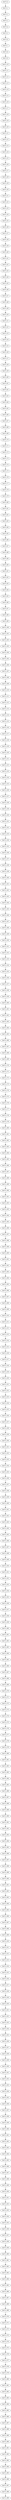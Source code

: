 digraph G {
test75_0->test75_1;
test75_1->test75_2;
test75_2->test75_3;
test75_3->test75_4;
test75_4->test75_5;
test75_5->test75_6;
test75_6->test75_7;
test75_7->test75_8;
test75_8->test75_9;
test75_9->test75_10;
test75_10->test75_11;
test75_11->test75_12;
test75_12->test75_13;
test75_13->test75_14;
test75_14->test75_15;
test75_15->test75_16;
test75_16->test75_17;
test75_17->test75_18;
test75_18->test75_19;
test75_19->test75_20;
test75_20->test75_21;
test75_21->test75_22;
test75_22->test75_23;
test75_23->test75_24;
test75_24->test75_25;
test75_25->test75_26;
test75_26->test75_27;
test75_27->test75_28;
test75_28->test75_29;
test75_29->test75_30;
test75_30->test75_31;
test75_31->test75_32;
test75_32->test75_33;
test75_33->test75_34;
test75_34->test75_35;
test75_35->test75_36;
test75_36->test75_37;
test75_37->test75_38;
test75_38->test75_39;
test75_39->test75_40;
test75_40->test75_41;
test75_41->test75_42;
test75_42->test75_43;
test75_43->test75_44;
test75_44->test75_45;
test75_45->test75_46;
test75_46->test75_47;
test75_47->test75_48;
test75_48->test75_49;
test75_49->test75_50;
test75_50->test75_51;
test75_51->test75_52;
test75_52->test75_53;
test75_53->test75_54;
test75_54->test75_55;
test75_55->test75_56;
test75_56->test75_57;
test75_57->test75_58;
test75_58->test75_59;
test75_59->test75_60;
test75_60->test75_61;
test75_61->test75_62;
test75_62->test75_63;
test75_63->test75_64;
test75_64->test75_65;
test75_65->test75_66;
test75_66->test75_67;
test75_67->test75_68;
test75_68->test75_69;
test75_69->test75_70;
test75_70->test75_71;
test75_71->test75_72;
test75_72->test75_73;
test75_73->test75_74;
test75_74->test75_75;
test75_75->test75_76;
test75_76->test75_77;
test75_77->test75_78;
test75_78->test75_79;
test75_79->test75_80;
test75_80->test75_81;
test75_81->test75_82;
test75_82->test75_83;
test75_83->test75_84;
test75_84->test75_85;
test75_85->test75_86;
test75_86->test75_87;
test75_87->test75_88;
test75_88->test75_89;
test75_89->test75_90;
test75_90->test75_91;
test75_91->test75_92;
test75_92->test75_93;
test75_93->test75_94;
test75_94->test75_95;
test75_95->test75_96;
test75_96->test75_97;
test75_97->test75_98;
test75_98->test75_99;
test75_99->test75_100;
test75_100->test75_101;
test75_101->test75_102;
test75_102->test75_103;
test75_103->test75_104;
test75_104->test75_105;
test75_105->test75_106;
test75_106->test75_107;
test75_107->test75_108;
test75_108->test75_109;
test75_109->test75_110;
test75_110->test75_111;
test75_111->test75_112;
test75_112->test75_113;
test75_113->test75_114;
test75_114->test75_115;
test75_115->test75_116;
test75_116->test75_117;
test75_117->test75_118;
test75_118->test75_119;
test75_119->test75_120;
test75_120->test75_121;
test75_121->test75_122;
test75_122->test75_123;
test75_123->test75_124;
test75_124->test75_125;
test75_125->test75_126;
test75_126->test75_127;
test75_127->test75_128;
test75_128->test75_129;
test75_129->test75_130;
test75_130->test75_131;
test75_131->test75_132;
test75_132->test75_133;
test75_133->test75_134;
test75_134->test75_135;
test75_135->test75_136;
test75_136->test75_137;
test75_137->test75_138;
test75_138->test75_139;
test75_139->test75_140;
test75_140->test75_141;
test75_141->test75_142;
test75_142->test75_143;
test75_143->test75_144;
test75_144->test75_145;
test75_145->test75_146;
test75_146->test75_147;
test75_147->test75_148;
test75_148->test75_149;
test75_149->test75_150;
test75_150->test75_151;
test75_151->test75_152;
test75_152->test75_153;
test75_153->test75_154;
test75_154->test75_155;
test75_155->test75_156;
test75_156->test75_157;
test75_157->test75_158;
test75_158->test75_159;
test75_159->test75_160;
test75_160->test75_161;
test75_161->test75_162;
test75_162->test75_163;
test75_163->test75_164;
test75_164->test75_165;
test75_165->test75_166;
test75_166->test75_167;
test75_167->test75_168;
test75_168->test75_169;
test75_169->test75_170;
test75_170->test75_171;
test75_171->test75_172;
test75_172->test75_173;
test75_173->test75_174;
test75_174->test75_175;
test75_175->test75_176;
test75_176->test75_177;
test75_177->test75_178;
test75_178->test75_179;
test75_179->test75_180;
test75_180->test75_181;
test75_181->test75_182;
test75_182->test75_183;
test75_183->test75_184;
test75_184->test75_185;
test75_185->test75_186;
test75_186->test75_187;
test75_187->test75_188;
test75_188->test75_189;
test75_189->test75_190;
test75_190->test75_191;
test75_191->test75_192;
test75_192->test75_193;
test75_193->test75_194;
test75_194->test75_195;
test75_195->test75_196;
test75_196->test75_197;
test75_197->test75_198;
test75_198->test75_199;
test75_199->test75_200;
test75_200->test75_201;
test75_201->test75_202;
test75_202->test75_203;
test75_203->test75_204;
test75_204->test75_205;
test75_205->test75_206;
test75_206->test75_207;
test75_207->test75_208;
test75_208->test75_209;
test75_209->test75_210;
test75_210->test75_211;
test75_211->test75_212;
test75_212->test75_213;
test75_213->test75_214;
test75_214->test75_215;
test75_215->test75_216;
test75_216->test75_217;
test75_217->test75_218;
test75_218->test75_219;
test75_219->test75_220;
test75_220->test75_221;
test75_221->test75_222;
test75_222->test75_223;
test75_223->test75_224;
test75_224->test75_225;
test75_225->test75_226;
test75_226->test75_227;
test75_227->test75_228;
test75_228->test75_229;
test75_229->test75_230;
test75_230->test75_231;
test75_231->test75_232;
test75_232->test75_233;
test75_233->test75_234;
test75_234->test75_235;
test75_235->test75_236;
test75_236->test75_237;
test75_237->test75_238;
test75_238->test75_239;
test75_239->test75_240;
test75_240->test75_241;
test75_241->test75_242;
test75_242->test75_243;
test75_243->test75_244;
test75_244->test75_245;
test75_245->test75_246;
test75_246->test75_247;
test75_247->test75_248;
test75_248->test75_249;
test75_249->test75_250;
test75_250->test75_251;
test75_251->test75_252;
test75_252->test75_253;
test75_253->test75_254;
test75_254->test75_255;
test75_255->test75_256;
test75_256->test75_257;
test75_257->test75_258;
test75_258->test75_259;
test75_259->test75_260;
test75_260->test75_261;
test75_261->test75_262;
test75_262->test75_263;
test75_263->test75_264;
test75_264->test75_265;
test75_265->test75_266;
test75_266->test75_267;
test75_267->test75_268;
test75_268->test75_269;
test75_269->test75_270;
test75_270->test75_271;
test75_271->test75_272;
test75_272->test75_273;
test75_273->test75_274;
test75_274->test75_275;
test75_275->test75_276;
test75_276->test75_277;
test75_277->test75_278;
test75_278->test75_279;
test75_279->test75_280;
test75_280->test75_281;
test75_281->test75_282;
test75_282->test75_283;
test75_283->test75_284;
test75_284->test75_285;
test75_285->test75_286;
test75_286->test75_287;
test75_287->test75_288;
test75_288->test75_289;
test75_289->test75_290;
test75_290->test75_291;
test75_291->test75_292;
test75_292->test75_293;
test75_293->test75_294;
test75_294->test75_295;
test75_295->test75_296;
test75_296->test75_297;
test75_297->test75_298;
test75_298->test75_299;
test75_299->test75_300;
test75_300->test75_301;
test75_301->test75_302;
test75_302->test75_303;
test75_303->test75_304;
test75_304->test75_305;
test75_305->test75_306;
test75_306->test75_307;
test75_307->test75_308;
test75_308->test75_309;
test75_309->test75_310;
test75_310->test75_311;
test75_311->test75_312;
test75_312->test75_313;
test75_313->test75_314;
test75_314->test75_315;
test75_315->test75_316;
test75_316->test75_317;
test75_317->test75_318;
test75_318->test75_319;
test75_319->test75_320;
test75_320->test75_321;
test75_321->test75_322;
test75_322->test75_323;
test75_323->test75_324;
test75_324->test75_325;
test75_325->test75_326;
test75_326->test75_327;
test75_327->test75_328;
test75_328->test75_329;
test75_329->test75_330;
test75_330->test75_331;
test75_331->test75_332;
test75_332->test75_333;
test75_333->test75_334;
test75_334->test75_335;
test75_335->test75_336;
test75_336->test75_337;
test75_337->test75_338;
test75_338->test75_339;
test75_339->test75_340;
test75_340->test75_341;
test75_341->test75_342;
test75_342->test75_343;
test75_343->test75_344;
test75_344->test75_345;
test75_345->test75_346;
test75_346->test75_347;
test75_347->test75_348;
test75_348->test75_349;
test75_349->test75_350;
test75_350->test75_351;
test75_351->test75_352;
test75_352->test75_353;
test75_353->test75_354;
test75_354->test75_355;
test75_355->test75_356;
test75_356->test75_357;
test75_357->test75_358;
test75_358->test75_359;
test75_359->test75_360;
test75_360->test75_361;
test75_361->test75_362;
test75_362->test75_363;
test75_363->test75_364;
test75_364->test75_365;
test75_365->test75_366;
test75_366->test75_367;
test75_367->test75_368;
test75_368->test75_369;
test75_369->test75_370;
test75_370->test75_371;
test75_371->test75_372;
test75_372->test75_373;
test75_373->test75_374;
test75_374->test75_375;
test75_375->test75_376;
test75_376->test75_377;
test75_377->test75_378;
test75_378->test75_379;
test75_379->test75_380;
test75_380->test75_381;
test75_381->test75_382;
test75_382->test75_383;
test75_383->test75_384;
test75_384->test75_385;
test75_385->test75_386;
test75_386->test75_387;
test75_387->test75_388;
test75_388->test75_389;
test75_389->test75_390;
test75_390->test75_391;
test75_391->test75_392;
test75_392->test75_393;
test75_393->test75_394;
test75_394->test75_395;
test75_395->test75_396;
test75_396->test75_397;
test75_397->test75_398;
test75_398->test75_399;

}
